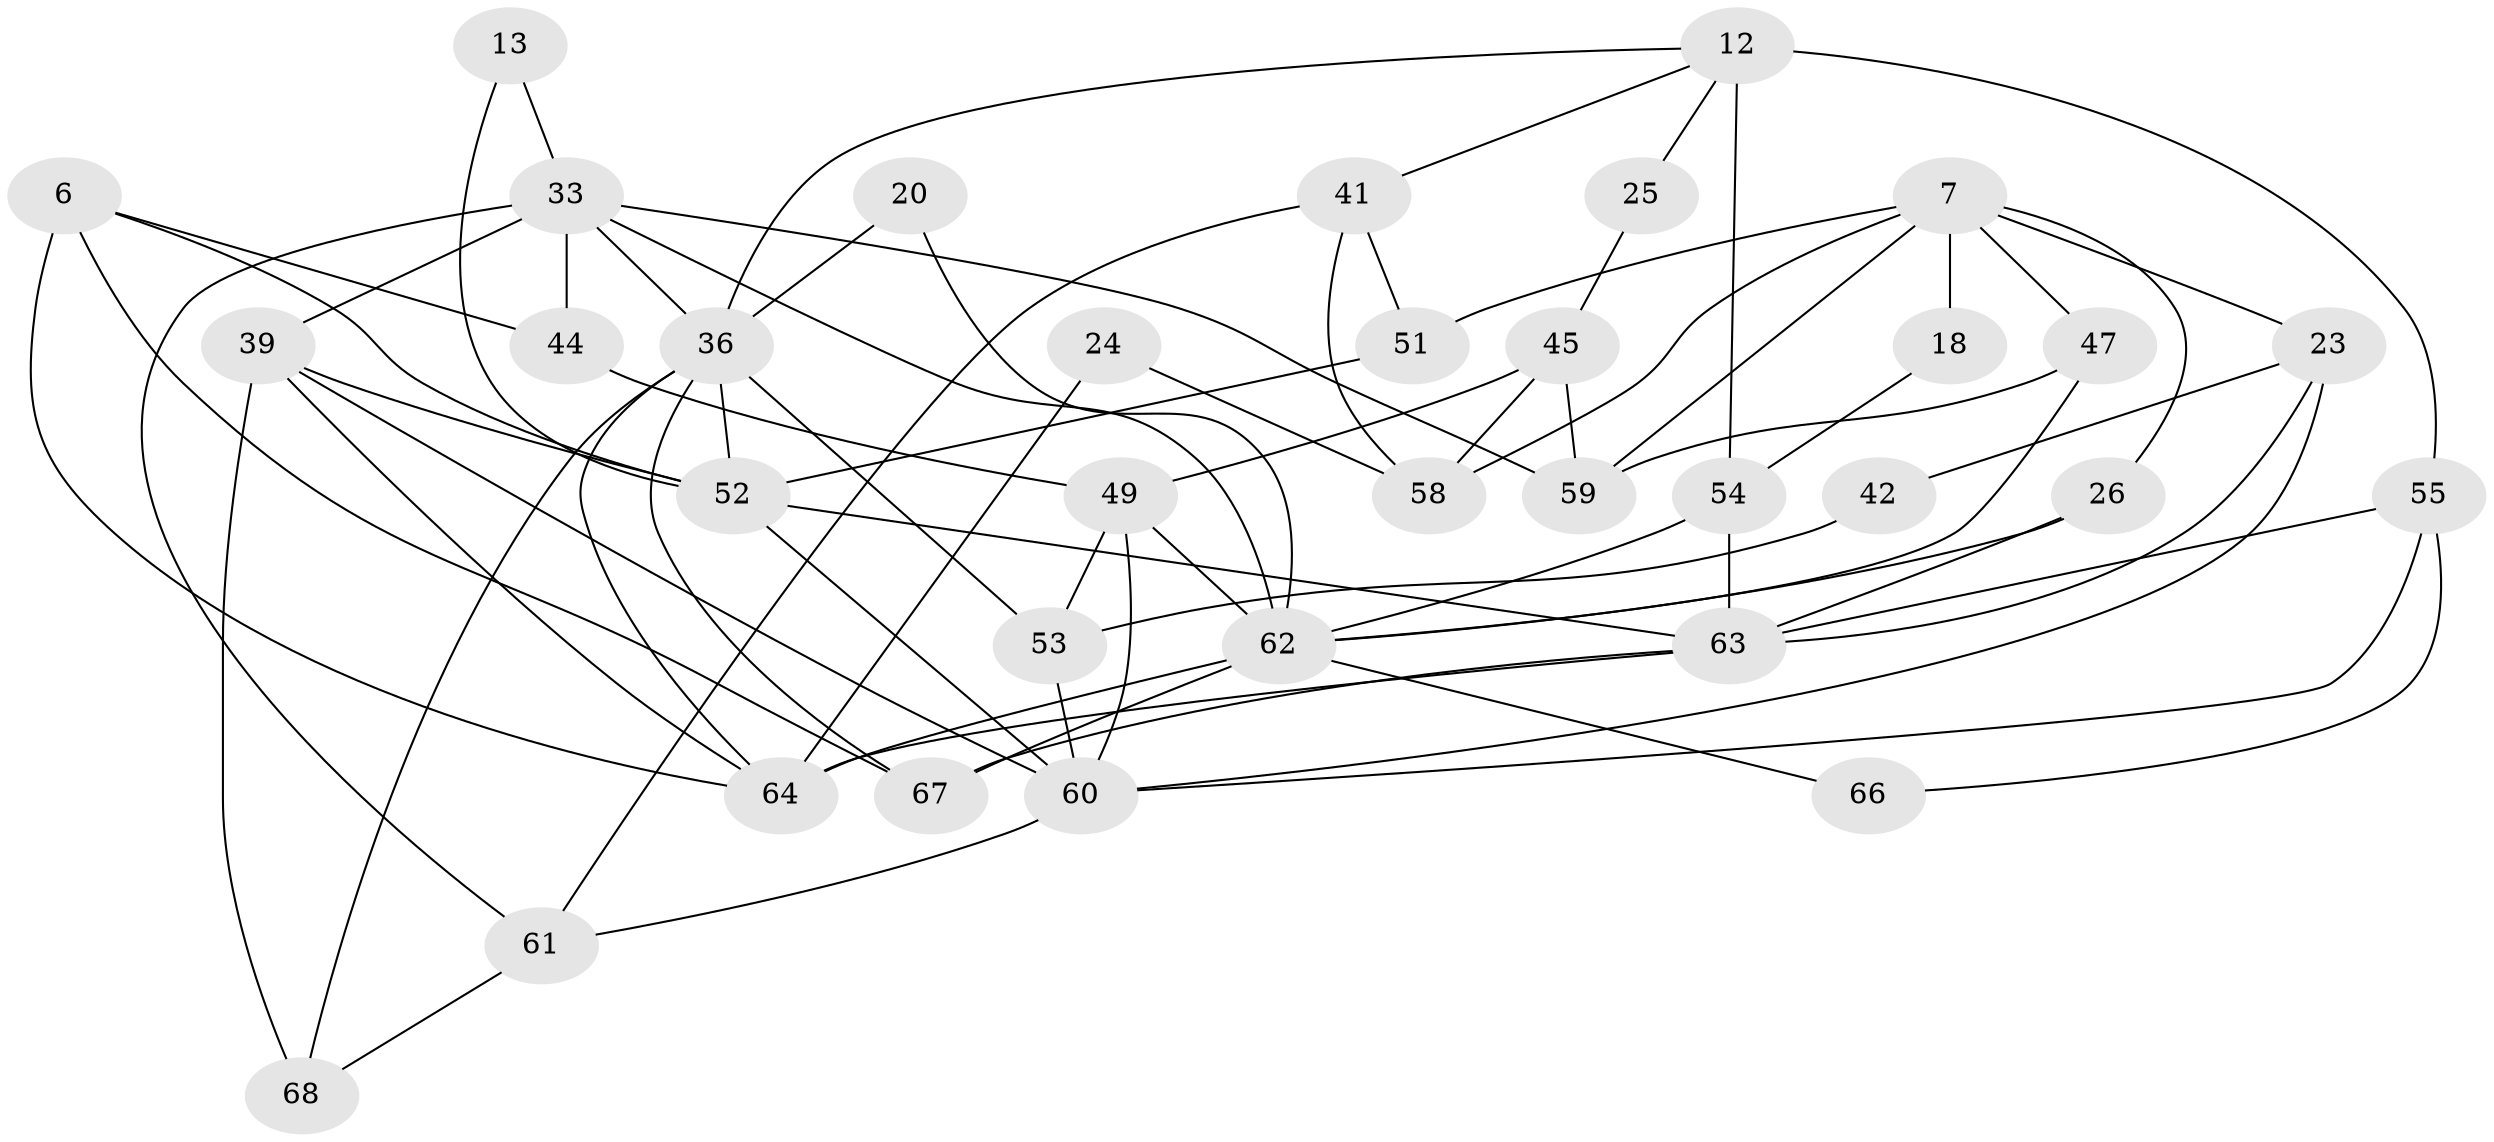 // original degree distribution, {3: 0.2647058823529412, 2: 0.17647058823529413, 4: 0.2647058823529412, 7: 0.058823529411764705, 6: 0.04411764705882353, 8: 0.014705882352941176, 5: 0.14705882352941177, 9: 0.029411764705882353}
// Generated by graph-tools (version 1.1) at 2025/49/03/09/25 04:49:09]
// undirected, 34 vertices, 73 edges
graph export_dot {
graph [start="1"]
  node [color=gray90,style=filled];
  6;
  7;
  12;
  13;
  18;
  20;
  23;
  24;
  25;
  26;
  33 [super="+16"];
  36 [super="+34"];
  39;
  41;
  42;
  44 [super="+17"];
  45 [super="+29"];
  47 [super="+11"];
  49 [super="+9+14"];
  51 [super="+35"];
  52 [super="+4"];
  53 [super="+43"];
  54 [super="+5"];
  55;
  58;
  59 [super="+56"];
  60 [super="+30+46"];
  61 [super="+32"];
  62 [super="+48+38"];
  63 [super="+3+40"];
  64 [super="+28+37"];
  66;
  67 [super="+65+50"];
  68 [super="+57"];
  6 -- 52;
  6 -- 44;
  6 -- 64 [weight=2];
  6 -- 67 [weight=2];
  7 -- 58;
  7 -- 26;
  7 -- 18;
  7 -- 23;
  7 -- 47;
  7 -- 51 [weight=2];
  7 -- 59;
  12 -- 55;
  12 -- 41;
  12 -- 25;
  12 -- 54 [weight=2];
  12 -- 36;
  13 -- 52;
  13 -- 33;
  18 -- 54;
  20 -- 62;
  20 -- 36;
  23 -- 42;
  23 -- 63;
  23 -- 60;
  24 -- 58;
  24 -- 64;
  25 -- 45;
  26 -- 63 [weight=2];
  26 -- 62;
  33 -- 39 [weight=2];
  33 -- 59 [weight=2];
  33 -- 61;
  33 -- 44;
  33 -- 62;
  33 -- 36;
  36 -- 64 [weight=2];
  36 -- 52;
  36 -- 68;
  36 -- 53 [weight=2];
  36 -- 67;
  39 -- 52 [weight=2];
  39 -- 68 [weight=2];
  39 -- 64 [weight=2];
  39 -- 60;
  41 -- 58;
  41 -- 51;
  41 -- 61;
  42 -- 53;
  44 -- 49;
  45 -- 59;
  45 -- 49 [weight=2];
  45 -- 58;
  47 -- 59 [weight=2];
  47 -- 62;
  49 -- 62 [weight=3];
  49 -- 60 [weight=2];
  49 -- 53 [weight=2];
  51 -- 52;
  52 -- 63 [weight=2];
  52 -- 60;
  53 -- 60;
  54 -- 63 [weight=2];
  54 -- 62;
  55 -- 66;
  55 -- 63;
  55 -- 60;
  60 -- 61 [weight=2];
  61 -- 68 [weight=2];
  62 -- 66;
  62 -- 67;
  62 -- 64 [weight=2];
  63 -- 67;
  63 -- 64 [weight=2];
}
